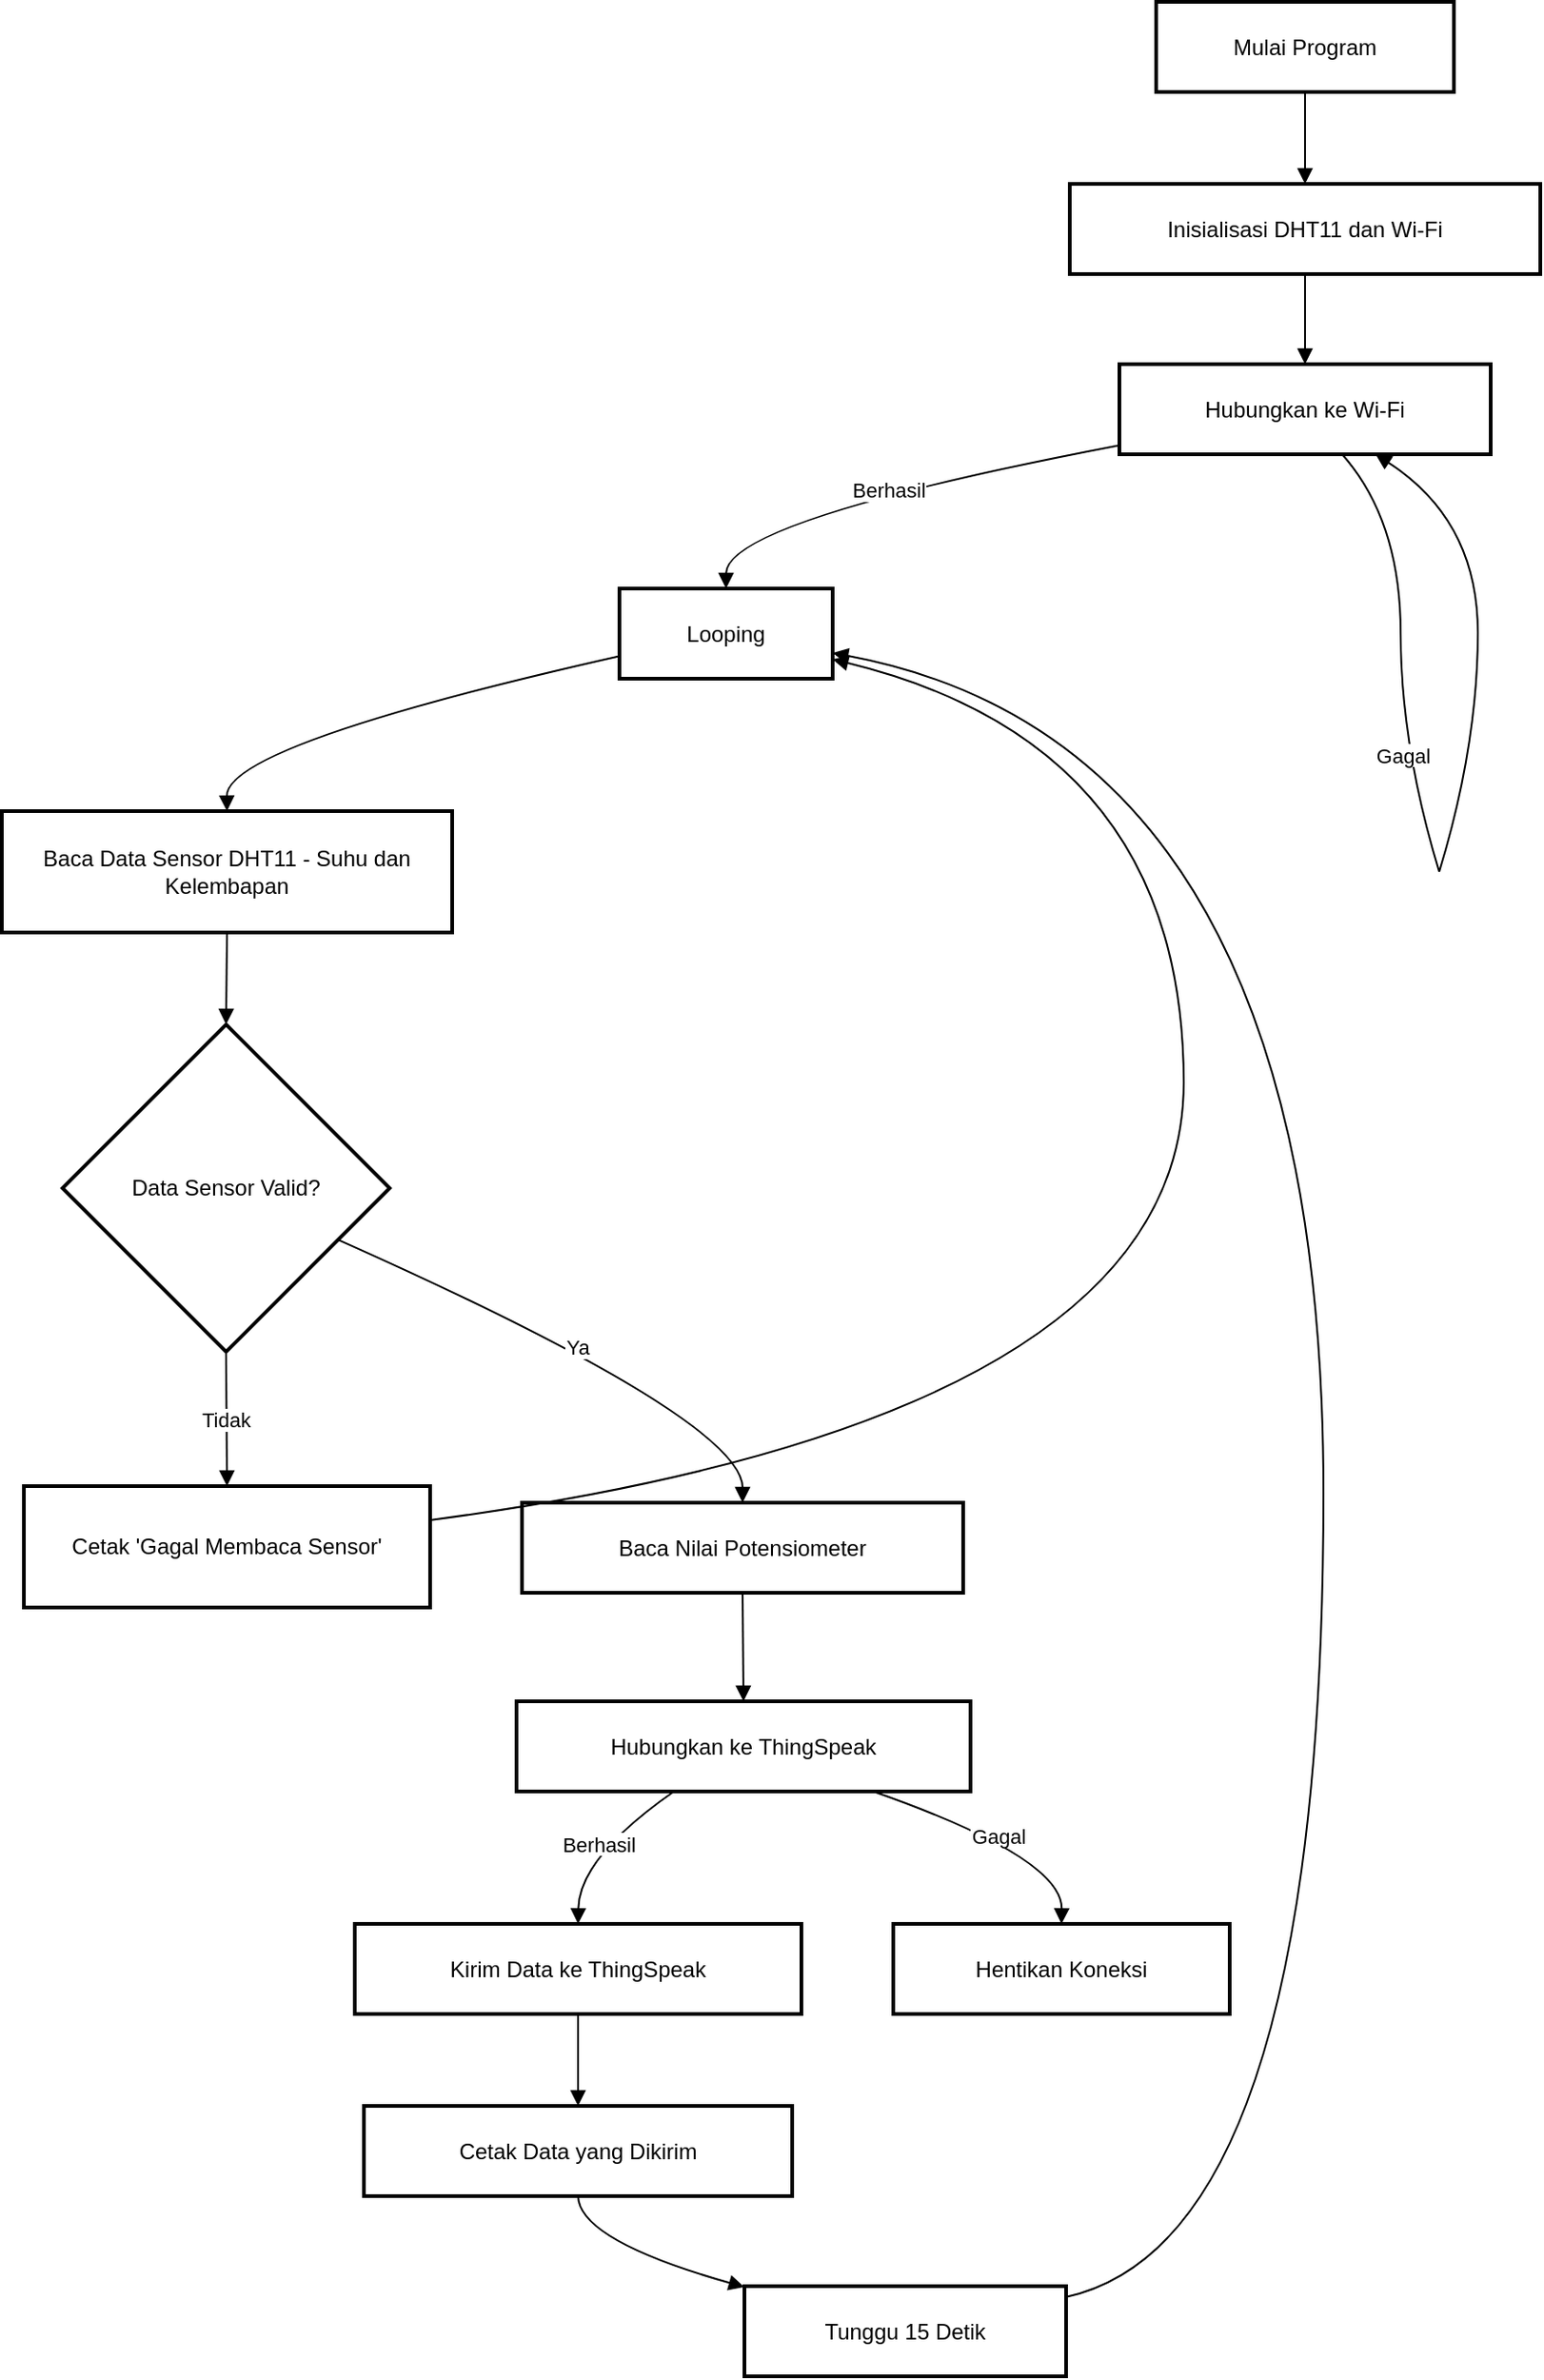 <mxfile version="24.8.3">
  <diagram name="Page-1" id="KObqiyKF4cuxyvt1Fp46">
    <mxGraphModel dx="794" dy="446" grid="1" gridSize="10" guides="1" tooltips="1" connect="1" arrows="1" fold="1" page="1" pageScale="1" pageWidth="827" pageHeight="1169" math="0" shadow="0">
      <root>
        <mxCell id="0" />
        <mxCell id="1" parent="0" />
        <mxCell id="qv12cf4YZepiRocb5uQZ-1" value="Mulai Program" style="whiteSpace=wrap;strokeWidth=2;" vertex="1" parent="1">
          <mxGeometry x="648" y="20" width="162" height="49" as="geometry" />
        </mxCell>
        <mxCell id="qv12cf4YZepiRocb5uQZ-2" value="Inisialisasi DHT11 dan Wi-Fi" style="whiteSpace=wrap;strokeWidth=2;" vertex="1" parent="1">
          <mxGeometry x="601" y="119" width="256" height="49" as="geometry" />
        </mxCell>
        <mxCell id="qv12cf4YZepiRocb5uQZ-3" value="Hubungkan ke Wi-Fi" style="whiteSpace=wrap;strokeWidth=2;" vertex="1" parent="1">
          <mxGeometry x="628" y="217" width="202" height="49" as="geometry" />
        </mxCell>
        <mxCell id="qv12cf4YZepiRocb5uQZ-4" value="Looping" style="whiteSpace=wrap;strokeWidth=2;" vertex="1" parent="1">
          <mxGeometry x="356" y="339" width="116" height="49" as="geometry" />
        </mxCell>
        <mxCell id="qv12cf4YZepiRocb5uQZ-5" value="Baca Data Sensor DHT11 - Suhu dan Kelembapan" style="whiteSpace=wrap;strokeWidth=2;" vertex="1" parent="1">
          <mxGeometry x="20" y="460" width="245" height="66" as="geometry" />
        </mxCell>
        <mxCell id="qv12cf4YZepiRocb5uQZ-6" value="Data Sensor Valid?" style="rhombus;strokeWidth=2;whiteSpace=wrap;" vertex="1" parent="1">
          <mxGeometry x="53" y="576" width="178" height="178" as="geometry" />
        </mxCell>
        <mxCell id="qv12cf4YZepiRocb5uQZ-7" value="Cetak &#39;Gagal Membaca Sensor&#39;" style="whiteSpace=wrap;strokeWidth=2;" vertex="1" parent="1">
          <mxGeometry x="32" y="827" width="221" height="66" as="geometry" />
        </mxCell>
        <mxCell id="qv12cf4YZepiRocb5uQZ-8" value="Baca Nilai Potensiometer" style="whiteSpace=wrap;strokeWidth=2;" vertex="1" parent="1">
          <mxGeometry x="303" y="836" width="240" height="49" as="geometry" />
        </mxCell>
        <mxCell id="qv12cf4YZepiRocb5uQZ-9" value="Hubungkan ke ThingSpeak" style="whiteSpace=wrap;strokeWidth=2;" vertex="1" parent="1">
          <mxGeometry x="300" y="944" width="247" height="49" as="geometry" />
        </mxCell>
        <mxCell id="qv12cf4YZepiRocb5uQZ-10" value="Kirim Data ke ThingSpeak" style="whiteSpace=wrap;strokeWidth=2;" vertex="1" parent="1">
          <mxGeometry x="212" y="1065" width="243" height="49" as="geometry" />
        </mxCell>
        <mxCell id="qv12cf4YZepiRocb5uQZ-11" value="Hentikan Koneksi" style="whiteSpace=wrap;strokeWidth=2;" vertex="1" parent="1">
          <mxGeometry x="505" y="1065" width="183" height="49" as="geometry" />
        </mxCell>
        <mxCell id="qv12cf4YZepiRocb5uQZ-12" value="Cetak Data yang Dikirim" style="whiteSpace=wrap;strokeWidth=2;" vertex="1" parent="1">
          <mxGeometry x="217" y="1164" width="233" height="49" as="geometry" />
        </mxCell>
        <mxCell id="qv12cf4YZepiRocb5uQZ-13" value="Tunggu 15 Detik" style="whiteSpace=wrap;strokeWidth=2;" vertex="1" parent="1">
          <mxGeometry x="424" y="1262" width="175" height="49" as="geometry" />
        </mxCell>
        <mxCell id="qv12cf4YZepiRocb5uQZ-14" value="" style="whiteSpace=wrap;strokeWidth=2;" vertex="1" parent="1">
          <mxGeometry x="781" y="363" as="geometry" />
        </mxCell>
        <mxCell id="qv12cf4YZepiRocb5uQZ-15" value="" style="whiteSpace=wrap;strokeWidth=2;" vertex="1" parent="1">
          <mxGeometry x="802" y="493" as="geometry" />
        </mxCell>
        <mxCell id="qv12cf4YZepiRocb5uQZ-16" value="" style="curved=1;startArrow=none;endArrow=block;exitX=0.5;exitY=0.99;entryX=0.5;entryY=-0.01;rounded=0;" edge="1" parent="1" source="qv12cf4YZepiRocb5uQZ-1" target="qv12cf4YZepiRocb5uQZ-2">
          <mxGeometry relative="1" as="geometry">
            <Array as="points" />
          </mxGeometry>
        </mxCell>
        <mxCell id="qv12cf4YZepiRocb5uQZ-17" value="" style="curved=1;startArrow=none;endArrow=block;exitX=0.5;exitY=0.99;entryX=0.5;entryY=0.01;rounded=0;" edge="1" parent="1" source="qv12cf4YZepiRocb5uQZ-2" target="qv12cf4YZepiRocb5uQZ-3">
          <mxGeometry relative="1" as="geometry">
            <Array as="points" />
          </mxGeometry>
        </mxCell>
        <mxCell id="qv12cf4YZepiRocb5uQZ-18" value="Berhasil" style="curved=1;startArrow=none;endArrow=block;exitX=0;exitY=0.9;entryX=0.5;entryY=-0.01;rounded=0;" edge="1" parent="1" source="qv12cf4YZepiRocb5uQZ-3" target="qv12cf4YZepiRocb5uQZ-4">
          <mxGeometry relative="1" as="geometry">
            <Array as="points">
              <mxPoint x="414" y="302" />
            </Array>
          </mxGeometry>
        </mxCell>
        <mxCell id="qv12cf4YZepiRocb5uQZ-19" value="" style="curved=1;startArrow=none;endArrow=none;exitX=0.6;exitY=1;entryX=Infinity;entryY=-Infinity;rounded=0;" edge="1" parent="1" source="qv12cf4YZepiRocb5uQZ-3" target="qv12cf4YZepiRocb5uQZ-14">
          <mxGeometry relative="1" as="geometry">
            <Array as="points">
              <mxPoint x="781" y="302" />
            </Array>
          </mxGeometry>
        </mxCell>
        <mxCell id="qv12cf4YZepiRocb5uQZ-20" value="Gagal" style="curved=1;startArrow=none;endArrow=none;exitX=Infinity;exitY=Infinity;entryX=Infinity;entryY=Infinity;rounded=0;" edge="1" parent="1" source="qv12cf4YZepiRocb5uQZ-14" target="qv12cf4YZepiRocb5uQZ-15">
          <mxGeometry relative="1" as="geometry">
            <Array as="points">
              <mxPoint x="781" y="424" />
            </Array>
          </mxGeometry>
        </mxCell>
        <mxCell id="qv12cf4YZepiRocb5uQZ-21" value="" style="curved=1;startArrow=none;endArrow=block;exitX=Infinity;exitY=Infinity;entryX=0.69;entryY=1;rounded=0;" edge="1" parent="1" source="qv12cf4YZepiRocb5uQZ-15" target="qv12cf4YZepiRocb5uQZ-3">
          <mxGeometry relative="1" as="geometry">
            <Array as="points">
              <mxPoint x="823" y="424" />
              <mxPoint x="823" y="302" />
            </Array>
          </mxGeometry>
        </mxCell>
        <mxCell id="qv12cf4YZepiRocb5uQZ-22" value="" style="curved=1;startArrow=none;endArrow=block;exitX=0;exitY=0.75;entryX=0.5;entryY=0;rounded=0;" edge="1" parent="1" source="qv12cf4YZepiRocb5uQZ-4" target="qv12cf4YZepiRocb5uQZ-5">
          <mxGeometry relative="1" as="geometry">
            <Array as="points">
              <mxPoint x="142" y="424" />
            </Array>
          </mxGeometry>
        </mxCell>
        <mxCell id="qv12cf4YZepiRocb5uQZ-23" value="" style="curved=1;startArrow=none;endArrow=block;exitX=0.5;exitY=1;entryX=0.5;entryY=0;rounded=0;" edge="1" parent="1" source="qv12cf4YZepiRocb5uQZ-5" target="qv12cf4YZepiRocb5uQZ-6">
          <mxGeometry relative="1" as="geometry">
            <Array as="points" />
          </mxGeometry>
        </mxCell>
        <mxCell id="qv12cf4YZepiRocb5uQZ-24" value="Tidak" style="curved=1;startArrow=none;endArrow=block;exitX=0.5;exitY=1;entryX=0.5;entryY=0.01;rounded=0;" edge="1" parent="1" source="qv12cf4YZepiRocb5uQZ-6" target="qv12cf4YZepiRocb5uQZ-7">
          <mxGeometry relative="1" as="geometry">
            <Array as="points" />
          </mxGeometry>
        </mxCell>
        <mxCell id="qv12cf4YZepiRocb5uQZ-25" value="" style="curved=1;startArrow=none;endArrow=block;exitX=1;exitY=0.28;entryX=0.99;entryY=0.78;rounded=0;" edge="1" parent="1" source="qv12cf4YZepiRocb5uQZ-7" target="qv12cf4YZepiRocb5uQZ-4">
          <mxGeometry relative="1" as="geometry">
            <Array as="points">
              <mxPoint x="663" y="791" />
              <mxPoint x="663" y="424" />
            </Array>
          </mxGeometry>
        </mxCell>
        <mxCell id="qv12cf4YZepiRocb5uQZ-26" value="Ya" style="curved=1;startArrow=none;endArrow=block;exitX=1;exitY=0.73;entryX=0.5;entryY=0;rounded=0;" edge="1" parent="1" source="qv12cf4YZepiRocb5uQZ-6" target="qv12cf4YZepiRocb5uQZ-8">
          <mxGeometry relative="1" as="geometry">
            <Array as="points">
              <mxPoint x="423" y="791" />
            </Array>
          </mxGeometry>
        </mxCell>
        <mxCell id="qv12cf4YZepiRocb5uQZ-27" value="" style="curved=1;startArrow=none;endArrow=block;exitX=0.5;exitY=1;entryX=0.5;entryY=-0.01;rounded=0;" edge="1" parent="1" source="qv12cf4YZepiRocb5uQZ-8" target="qv12cf4YZepiRocb5uQZ-9">
          <mxGeometry relative="1" as="geometry">
            <Array as="points" />
          </mxGeometry>
        </mxCell>
        <mxCell id="qv12cf4YZepiRocb5uQZ-28" value="Berhasil" style="curved=1;startArrow=none;endArrow=block;exitX=0.35;exitY=0.99;entryX=0.5;entryY=0;rounded=0;" edge="1" parent="1" source="qv12cf4YZepiRocb5uQZ-9" target="qv12cf4YZepiRocb5uQZ-10">
          <mxGeometry relative="1" as="geometry">
            <Array as="points">
              <mxPoint x="334" y="1029" />
            </Array>
          </mxGeometry>
        </mxCell>
        <mxCell id="qv12cf4YZepiRocb5uQZ-29" value="Gagal" style="curved=1;startArrow=none;endArrow=block;exitX=0.78;exitY=0.99;entryX=0.5;entryY=0;rounded=0;" edge="1" parent="1" source="qv12cf4YZepiRocb5uQZ-9" target="qv12cf4YZepiRocb5uQZ-11">
          <mxGeometry relative="1" as="geometry">
            <Array as="points">
              <mxPoint x="597" y="1029" />
            </Array>
          </mxGeometry>
        </mxCell>
        <mxCell id="qv12cf4YZepiRocb5uQZ-30" value="" style="curved=1;startArrow=none;endArrow=block;exitX=0.5;exitY=0.99;entryX=0.5;entryY=-0.01;rounded=0;" edge="1" parent="1" source="qv12cf4YZepiRocb5uQZ-10" target="qv12cf4YZepiRocb5uQZ-12">
          <mxGeometry relative="1" as="geometry">
            <Array as="points" />
          </mxGeometry>
        </mxCell>
        <mxCell id="qv12cf4YZepiRocb5uQZ-31" value="" style="curved=1;startArrow=none;endArrow=block;exitX=0.5;exitY=0.99;entryX=0;entryY=0.01;rounded=0;" edge="1" parent="1" source="qv12cf4YZepiRocb5uQZ-12" target="qv12cf4YZepiRocb5uQZ-13">
          <mxGeometry relative="1" as="geometry">
            <Array as="points">
              <mxPoint x="334" y="1237" />
            </Array>
          </mxGeometry>
        </mxCell>
        <mxCell id="qv12cf4YZepiRocb5uQZ-32" value="" style="curved=1;startArrow=none;endArrow=block;exitX=1;exitY=0.12;entryX=0.99;entryY=0.71;rounded=0;" edge="1" parent="1" source="qv12cf4YZepiRocb5uQZ-13" target="qv12cf4YZepiRocb5uQZ-4">
          <mxGeometry relative="1" as="geometry">
            <Array as="points">
              <mxPoint x="739" y="1237" />
              <mxPoint x="739" y="424" />
            </Array>
          </mxGeometry>
        </mxCell>
      </root>
    </mxGraphModel>
  </diagram>
</mxfile>
